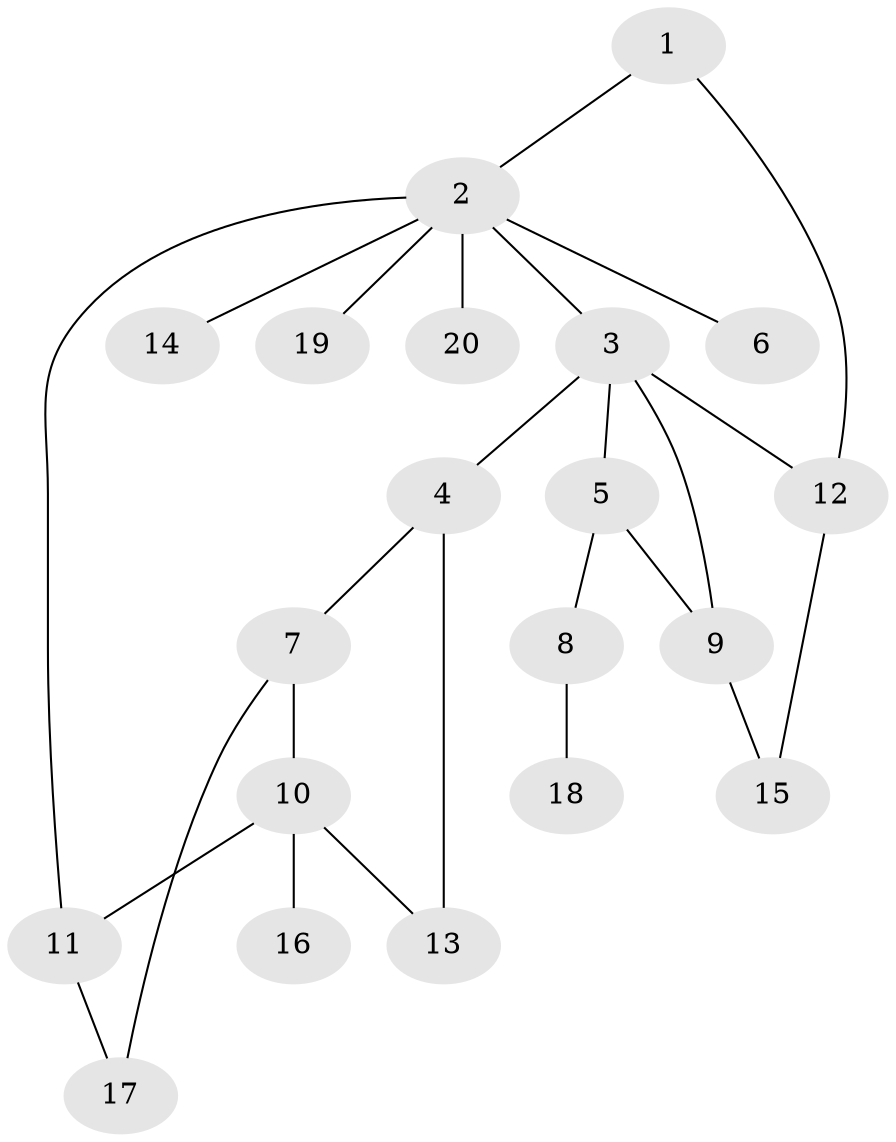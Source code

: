 // Generated by graph-tools (version 1.1) at 2025/46/02/15/25 05:46:28]
// undirected, 20 vertices, 25 edges
graph export_dot {
graph [start="1"]
  node [color=gray90,style=filled];
  1;
  2;
  3;
  4;
  5;
  6;
  7;
  8;
  9;
  10;
  11;
  12;
  13;
  14;
  15;
  16;
  17;
  18;
  19;
  20;
  1 -- 2;
  1 -- 12;
  2 -- 3;
  2 -- 6;
  2 -- 14;
  2 -- 19;
  2 -- 20;
  2 -- 11;
  3 -- 4;
  3 -- 5;
  3 -- 12;
  3 -- 9;
  4 -- 7;
  4 -- 13;
  5 -- 8;
  5 -- 9;
  7 -- 10;
  7 -- 17;
  8 -- 18;
  9 -- 15;
  10 -- 11;
  10 -- 13;
  10 -- 16;
  11 -- 17;
  12 -- 15;
}
